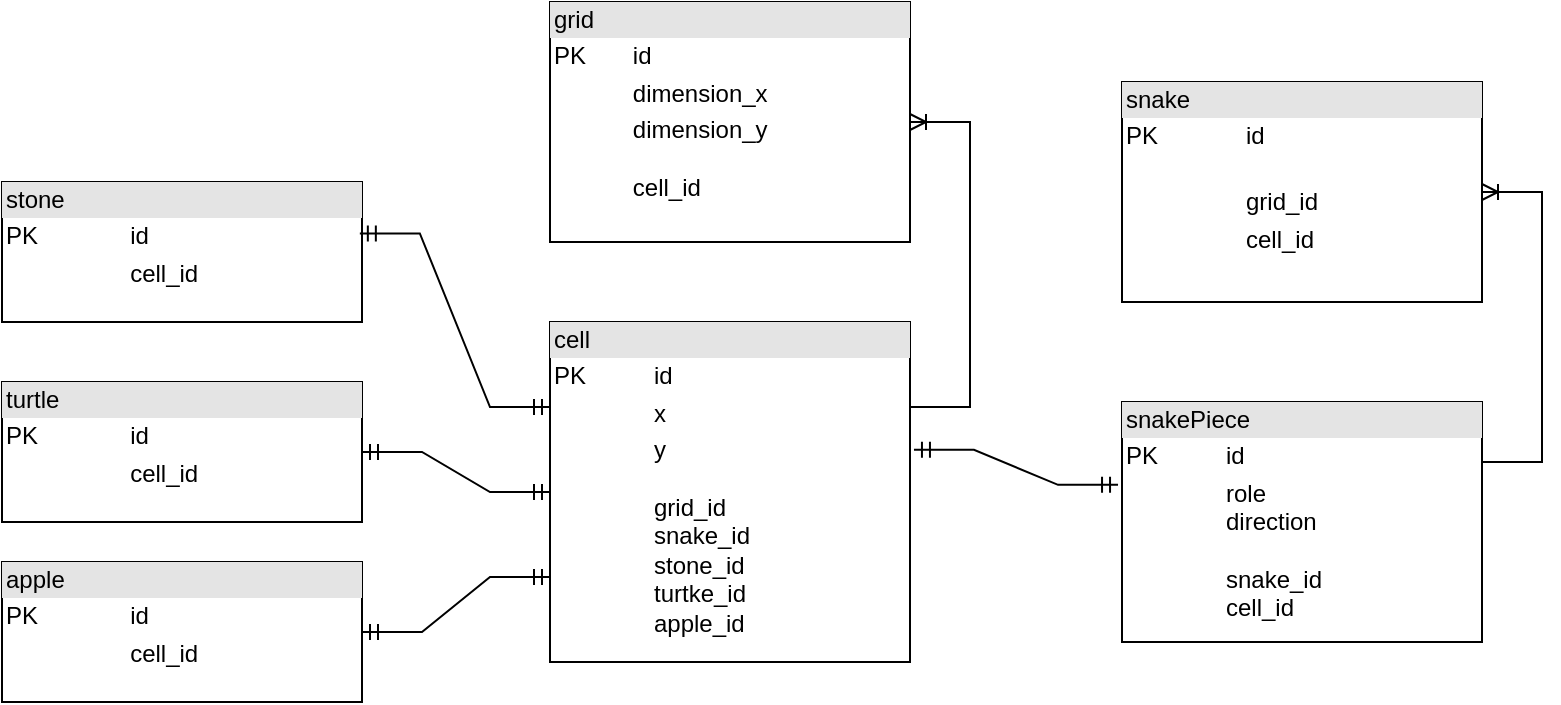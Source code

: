 <mxfile version="20.0.1" type="device"><diagram id="U-XvVZ9nBKrq0kG5iyUh" name="Page-1"><mxGraphModel dx="1422" dy="786" grid="1" gridSize="10" guides="1" tooltips="1" connect="1" arrows="1" fold="1" page="1" pageScale="1" pageWidth="827" pageHeight="1169" math="0" shadow="0"><root><mxCell id="0"/><mxCell id="1" parent="0"/><mxCell id="NUO7iDjjPladxsLCEnZW-15" value="&lt;div style=&quot;box-sizing:border-box;width:100%;background:#e4e4e4;padding:2px;&quot;&gt;grid&lt;/div&gt;&lt;table style=&quot;width:100%;font-size:1em;&quot; cellpadding=&quot;2&quot; cellspacing=&quot;0&quot;&gt;&lt;tbody&gt;&lt;tr&gt;&lt;td&gt;PK&lt;/td&gt;&lt;td&gt;id&lt;/td&gt;&lt;/tr&gt;&lt;tr&gt;&lt;td&gt;&lt;br&gt;&lt;/td&gt;&lt;td&gt;dimension_x&lt;/td&gt;&lt;/tr&gt;&lt;tr&gt;&lt;td&gt;&lt;/td&gt;&lt;td&gt;dimension_y&lt;br&gt;&lt;br&gt;cell_id&lt;br&gt;&lt;br&gt;&lt;/td&gt;&lt;/tr&gt;&lt;/tbody&gt;&lt;/table&gt;" style="verticalAlign=top;align=left;overflow=fill;html=1;" parent="1" vertex="1"><mxGeometry x="324" y="30" width="180" height="120" as="geometry"/></mxCell><mxCell id="NUO7iDjjPladxsLCEnZW-16" value="&lt;div style=&quot;box-sizing:border-box;width:100%;background:#e4e4e4;padding:2px;&quot;&gt;cell&lt;/div&gt;&lt;table style=&quot;width:100%;font-size:1em;&quot; cellpadding=&quot;2&quot; cellspacing=&quot;0&quot;&gt;&lt;tbody&gt;&lt;tr&gt;&lt;td&gt;PK&lt;/td&gt;&lt;td&gt;id&lt;/td&gt;&lt;/tr&gt;&lt;tr&gt;&lt;td&gt;&lt;br&gt;&lt;/td&gt;&lt;td&gt;x&lt;/td&gt;&lt;/tr&gt;&lt;tr&gt;&lt;td&gt;&lt;/td&gt;&lt;td&gt;y&lt;br&gt;&lt;br&gt;grid_id&lt;br&gt;snake_id&lt;br&gt;stone_id&lt;br&gt;turtke_id&lt;br&gt;apple_id&lt;br&gt;&lt;br&gt;&lt;/td&gt;&lt;/tr&gt;&lt;/tbody&gt;&lt;/table&gt;" style="verticalAlign=top;align=left;overflow=fill;html=1;" parent="1" vertex="1"><mxGeometry x="324" y="190" width="180" height="170" as="geometry"/></mxCell><mxCell id="NUO7iDjjPladxsLCEnZW-17" value="&lt;div style=&quot;box-sizing:border-box;width:100%;background:#e4e4e4;padding:2px;&quot;&gt;stone&lt;/div&gt;&lt;table style=&quot;width:100%;font-size:1em;&quot; cellpadding=&quot;2&quot; cellspacing=&quot;0&quot;&gt;&lt;tbody&gt;&lt;tr&gt;&lt;td&gt;PK&lt;/td&gt;&lt;td&gt;id&lt;/td&gt;&lt;/tr&gt;&lt;tr&gt;&lt;td&gt;&lt;/td&gt;&lt;td&gt;cell_id&lt;br&gt;&lt;/td&gt;&lt;/tr&gt;&lt;tr&gt;&lt;td&gt;&lt;/td&gt;&lt;td&gt;&lt;br&gt;&lt;/td&gt;&lt;/tr&gt;&lt;/tbody&gt;&lt;/table&gt;" style="verticalAlign=top;align=left;overflow=fill;html=1;" parent="1" vertex="1"><mxGeometry x="50" y="120" width="180" height="70" as="geometry"/></mxCell><mxCell id="NUO7iDjjPladxsLCEnZW-18" value="" style="edgeStyle=entityRelationEdgeStyle;fontSize=12;html=1;endArrow=ERoneToMany;rounded=0;entryX=1;entryY=0.5;entryDx=0;entryDy=0;exitX=1;exitY=0.25;exitDx=0;exitDy=0;" parent="1" source="NUO7iDjjPladxsLCEnZW-16" target="NUO7iDjjPladxsLCEnZW-15" edge="1"><mxGeometry width="100" height="100" relative="1" as="geometry"><mxPoint x="360" y="250" as="sourcePoint"/><mxPoint x="460" y="150" as="targetPoint"/></mxGeometry></mxCell><mxCell id="NUO7iDjjPladxsLCEnZW-21" value="" style="edgeStyle=entityRelationEdgeStyle;fontSize=12;html=1;endArrow=ERmandOne;startArrow=ERmandOne;rounded=0;exitX=0.994;exitY=0.367;exitDx=0;exitDy=0;exitPerimeter=0;entryX=0;entryY=0.25;entryDx=0;entryDy=0;" parent="1" source="NUO7iDjjPladxsLCEnZW-17" target="NUO7iDjjPladxsLCEnZW-16" edge="1"><mxGeometry width="100" height="100" relative="1" as="geometry"><mxPoint x="360" y="250" as="sourcePoint"/><mxPoint x="460" y="150" as="targetPoint"/></mxGeometry></mxCell><mxCell id="NUO7iDjjPladxsLCEnZW-23" value="" style="edgeStyle=entityRelationEdgeStyle;fontSize=12;html=1;endArrow=ERmandOne;startArrow=ERmandOne;rounded=0;exitX=1;exitY=0.5;exitDx=0;exitDy=0;entryX=0;entryY=0.5;entryDx=0;entryDy=0;" parent="1" source="NUO7iDjjPladxsLCEnZW-27" target="NUO7iDjjPladxsLCEnZW-16" edge="1"><mxGeometry width="100" height="100" relative="1" as="geometry"><mxPoint x="230" y="262.5" as="sourcePoint"/><mxPoint x="334" y="237.5" as="targetPoint"/></mxGeometry></mxCell><mxCell id="NUO7iDjjPladxsLCEnZW-25" value="" style="edgeStyle=entityRelationEdgeStyle;fontSize=12;html=1;endArrow=ERmandOne;startArrow=ERmandOne;rounded=0;exitX=1;exitY=0.5;exitDx=0;exitDy=0;entryX=0;entryY=0.75;entryDx=0;entryDy=0;" parent="1" source="NUO7iDjjPladxsLCEnZW-28" target="NUO7iDjjPladxsLCEnZW-16" edge="1"><mxGeometry width="100" height="100" relative="1" as="geometry"><mxPoint x="230" y="372.5" as="sourcePoint"/><mxPoint x="334" y="275" as="targetPoint"/></mxGeometry></mxCell><mxCell id="NUO7iDjjPladxsLCEnZW-26" value="&lt;div style=&quot;box-sizing:border-box;width:100%;background:#e4e4e4;padding:2px;&quot;&gt;snake&lt;/div&gt;&lt;table style=&quot;width:100%;font-size:1em;&quot; cellpadding=&quot;2&quot; cellspacing=&quot;0&quot;&gt;&lt;tbody&gt;&lt;tr&gt;&lt;td&gt;PK&lt;/td&gt;&lt;td&gt;id&lt;/td&gt;&lt;/tr&gt;&lt;tr&gt;&lt;td&gt;&lt;br&gt;&lt;/td&gt;&lt;td&gt;&lt;br&gt;grid_id&lt;/td&gt;&lt;/tr&gt;&lt;tr&gt;&lt;td&gt;&lt;/td&gt;&lt;td&gt;cell_id&lt;br&gt;&lt;br&gt;&lt;/td&gt;&lt;/tr&gt;&lt;/tbody&gt;&lt;/table&gt;" style="verticalAlign=top;align=left;overflow=fill;html=1;" parent="1" vertex="1"><mxGeometry x="610" y="70" width="180" height="110" as="geometry"/></mxCell><mxCell id="NUO7iDjjPladxsLCEnZW-27" value="&lt;div style=&quot;box-sizing:border-box;width:100%;background:#e4e4e4;padding:2px;&quot;&gt;turtle&lt;/div&gt;&lt;table style=&quot;width:100%;font-size:1em;&quot; cellpadding=&quot;2&quot; cellspacing=&quot;0&quot;&gt;&lt;tbody&gt;&lt;tr&gt;&lt;td&gt;PK&lt;/td&gt;&lt;td&gt;id&lt;/td&gt;&lt;/tr&gt;&lt;tr&gt;&lt;td&gt;&lt;/td&gt;&lt;td&gt;cell_id&lt;br&gt;&lt;/td&gt;&lt;/tr&gt;&lt;tr&gt;&lt;td&gt;&lt;/td&gt;&lt;td&gt;&lt;br&gt;&lt;/td&gt;&lt;/tr&gt;&lt;/tbody&gt;&lt;/table&gt;" style="verticalAlign=top;align=left;overflow=fill;html=1;" parent="1" vertex="1"><mxGeometry x="50" y="220" width="180" height="70" as="geometry"/></mxCell><mxCell id="NUO7iDjjPladxsLCEnZW-28" value="&lt;div style=&quot;box-sizing:border-box;width:100%;background:#e4e4e4;padding:2px;&quot;&gt;apple&lt;/div&gt;&lt;table style=&quot;width:100%;font-size:1em;&quot; cellpadding=&quot;2&quot; cellspacing=&quot;0&quot;&gt;&lt;tbody&gt;&lt;tr&gt;&lt;td&gt;PK&lt;/td&gt;&lt;td&gt;id&lt;/td&gt;&lt;/tr&gt;&lt;tr&gt;&lt;td&gt;&lt;/td&gt;&lt;td&gt;cell_id&lt;br&gt;&lt;/td&gt;&lt;/tr&gt;&lt;tr&gt;&lt;td&gt;&lt;/td&gt;&lt;td&gt;&lt;br&gt;&lt;/td&gt;&lt;/tr&gt;&lt;/tbody&gt;&lt;/table&gt;" style="verticalAlign=top;align=left;overflow=fill;html=1;" parent="1" vertex="1"><mxGeometry x="50" y="310" width="180" height="70" as="geometry"/></mxCell><mxCell id="NUO7iDjjPladxsLCEnZW-30" value="&lt;div style=&quot;box-sizing:border-box;width:100%;background:#e4e4e4;padding:2px;&quot;&gt;snakePiece&lt;/div&gt;&lt;table style=&quot;width:100%;font-size:1em;&quot; cellpadding=&quot;2&quot; cellspacing=&quot;0&quot;&gt;&lt;tbody&gt;&lt;tr&gt;&lt;td&gt;PK&lt;/td&gt;&lt;td&gt;id&lt;/td&gt;&lt;/tr&gt;&lt;tr&gt;&lt;td&gt;&lt;/td&gt;&lt;td&gt;role&lt;br&gt;direction&lt;br&gt;&lt;br&gt;snake_id&lt;br&gt;cell_id&lt;br&gt;&lt;br&gt;&lt;/td&gt;&lt;/tr&gt;&lt;tr&gt;&lt;td&gt;&lt;/td&gt;&lt;td&gt;&lt;br&gt;&lt;/td&gt;&lt;/tr&gt;&lt;/tbody&gt;&lt;/table&gt;" style="verticalAlign=top;align=left;overflow=fill;html=1;" parent="1" vertex="1"><mxGeometry x="610" y="230" width="180" height="120" as="geometry"/></mxCell><mxCell id="NUO7iDjjPladxsLCEnZW-31" value="" style="edgeStyle=entityRelationEdgeStyle;fontSize=12;html=1;endArrow=ERoneToMany;rounded=0;exitX=1;exitY=0.25;exitDx=0;exitDy=0;" parent="1" source="NUO7iDjjPladxsLCEnZW-30" target="NUO7iDjjPladxsLCEnZW-26" edge="1"><mxGeometry width="100" height="100" relative="1" as="geometry"><mxPoint x="514" y="237.5" as="sourcePoint"/><mxPoint x="514" y="95" as="targetPoint"/></mxGeometry></mxCell><mxCell id="NUO7iDjjPladxsLCEnZW-32" value="" style="edgeStyle=entityRelationEdgeStyle;fontSize=12;html=1;endArrow=ERmandOne;startArrow=ERmandOne;rounded=0;exitX=1.011;exitY=0.376;exitDx=0;exitDy=0;exitPerimeter=0;entryX=-0.011;entryY=0.345;entryDx=0;entryDy=0;entryPerimeter=0;" parent="1" source="NUO7iDjjPladxsLCEnZW-16" target="NUO7iDjjPladxsLCEnZW-30" edge="1"><mxGeometry width="100" height="100" relative="1" as="geometry"><mxPoint x="500" y="270" as="sourcePoint"/><mxPoint x="600" y="281" as="targetPoint"/></mxGeometry></mxCell></root></mxGraphModel></diagram></mxfile>